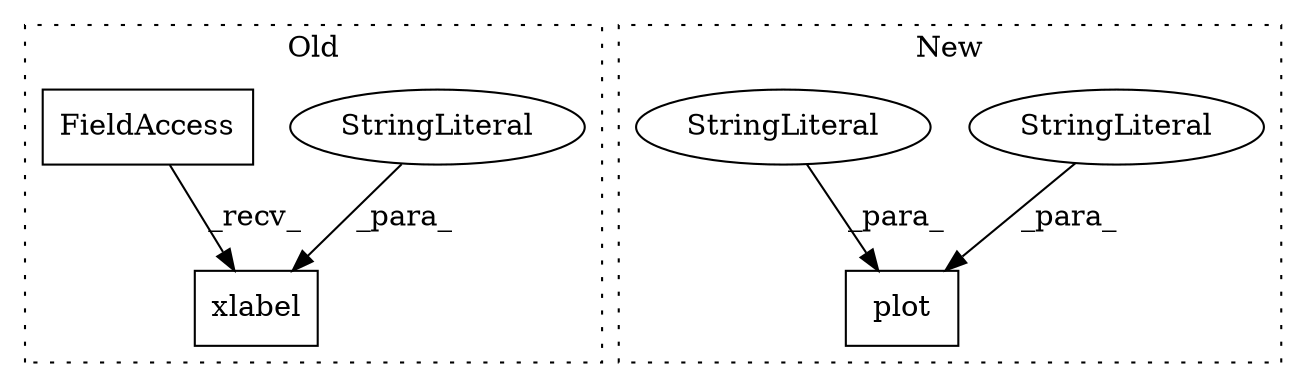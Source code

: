 digraph G {
subgraph cluster0 {
1 [label="xlabel" a="32" s="401,427" l="7,1" shape="box"];
3 [label="StringLiteral" a="45" s="408" l="19" shape="ellipse"];
4 [label="FieldAccess" a="22" s="383" l="10" shape="box"];
label = "Old";
style="dotted";
}
subgraph cluster1 {
2 [label="plot" a="32" s="427,479" l="5,1" shape="box"];
5 [label="StringLiteral" a="45" s="465" l="6" shape="ellipse"];
6 [label="StringLiteral" a="45" s="461" l="3" shape="ellipse"];
label = "New";
style="dotted";
}
3 -> 1 [label="_para_"];
4 -> 1 [label="_recv_"];
5 -> 2 [label="_para_"];
6 -> 2 [label="_para_"];
}